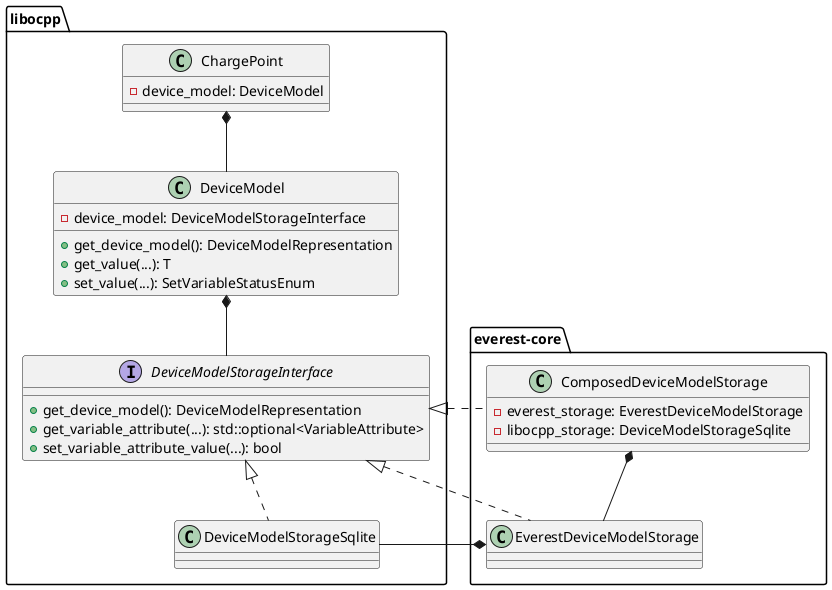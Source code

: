 @startuml

package libocpp {
  class ChargePoint {
    - device_model: DeviceModel
  }

  class DeviceModel {
    - device_model: DeviceModelStorageInterface
    + get_device_model(): DeviceModelRepresentation
    + get_value(...): T
    + set_value(...): SetVariableStatusEnum
  }

  interface DeviceModelStorageInterface {
    + get_device_model(): DeviceModelRepresentation
    + get_variable_attribute(...): std::optional<VariableAttribute>
    + set_variable_attribute_value(...): bool
  }

  class DeviceModelStorageSqlite implements DeviceModelStorageInterface
}

package everest-core {
  class EverestDeviceModelStorage implements libocpp.DeviceModelStorageInterface
  class ComposedDeviceModelStorage implements libocpp.DeviceModelStorageInterface {
      - everest_storage: EverestDeviceModelStorage
      - libocpp_storage: DeviceModelStorageSqlite
  }
}

ChargePoint *-- DeviceModel
DeviceModel *-- DeviceModelStorageInterface
ComposedDeviceModelStorage *-- EverestDeviceModelStorage
EverestDeviceModelStorage *-- DeviceModelStorageSqlite

@enduml